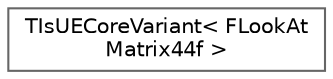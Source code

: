 digraph "Graphical Class Hierarchy"
{
 // INTERACTIVE_SVG=YES
 // LATEX_PDF_SIZE
  bgcolor="transparent";
  edge [fontname=Helvetica,fontsize=10,labelfontname=Helvetica,labelfontsize=10];
  node [fontname=Helvetica,fontsize=10,shape=box,height=0.2,width=0.4];
  rankdir="LR";
  Node0 [id="Node000000",label="TIsUECoreVariant\< FLookAt\lMatrix44f \>",height=0.2,width=0.4,color="grey40", fillcolor="white", style="filled",URL="$d5/dc7/structTIsUECoreVariant_3_01FLookAtMatrix44f_01_4.html",tooltip=" "];
}
